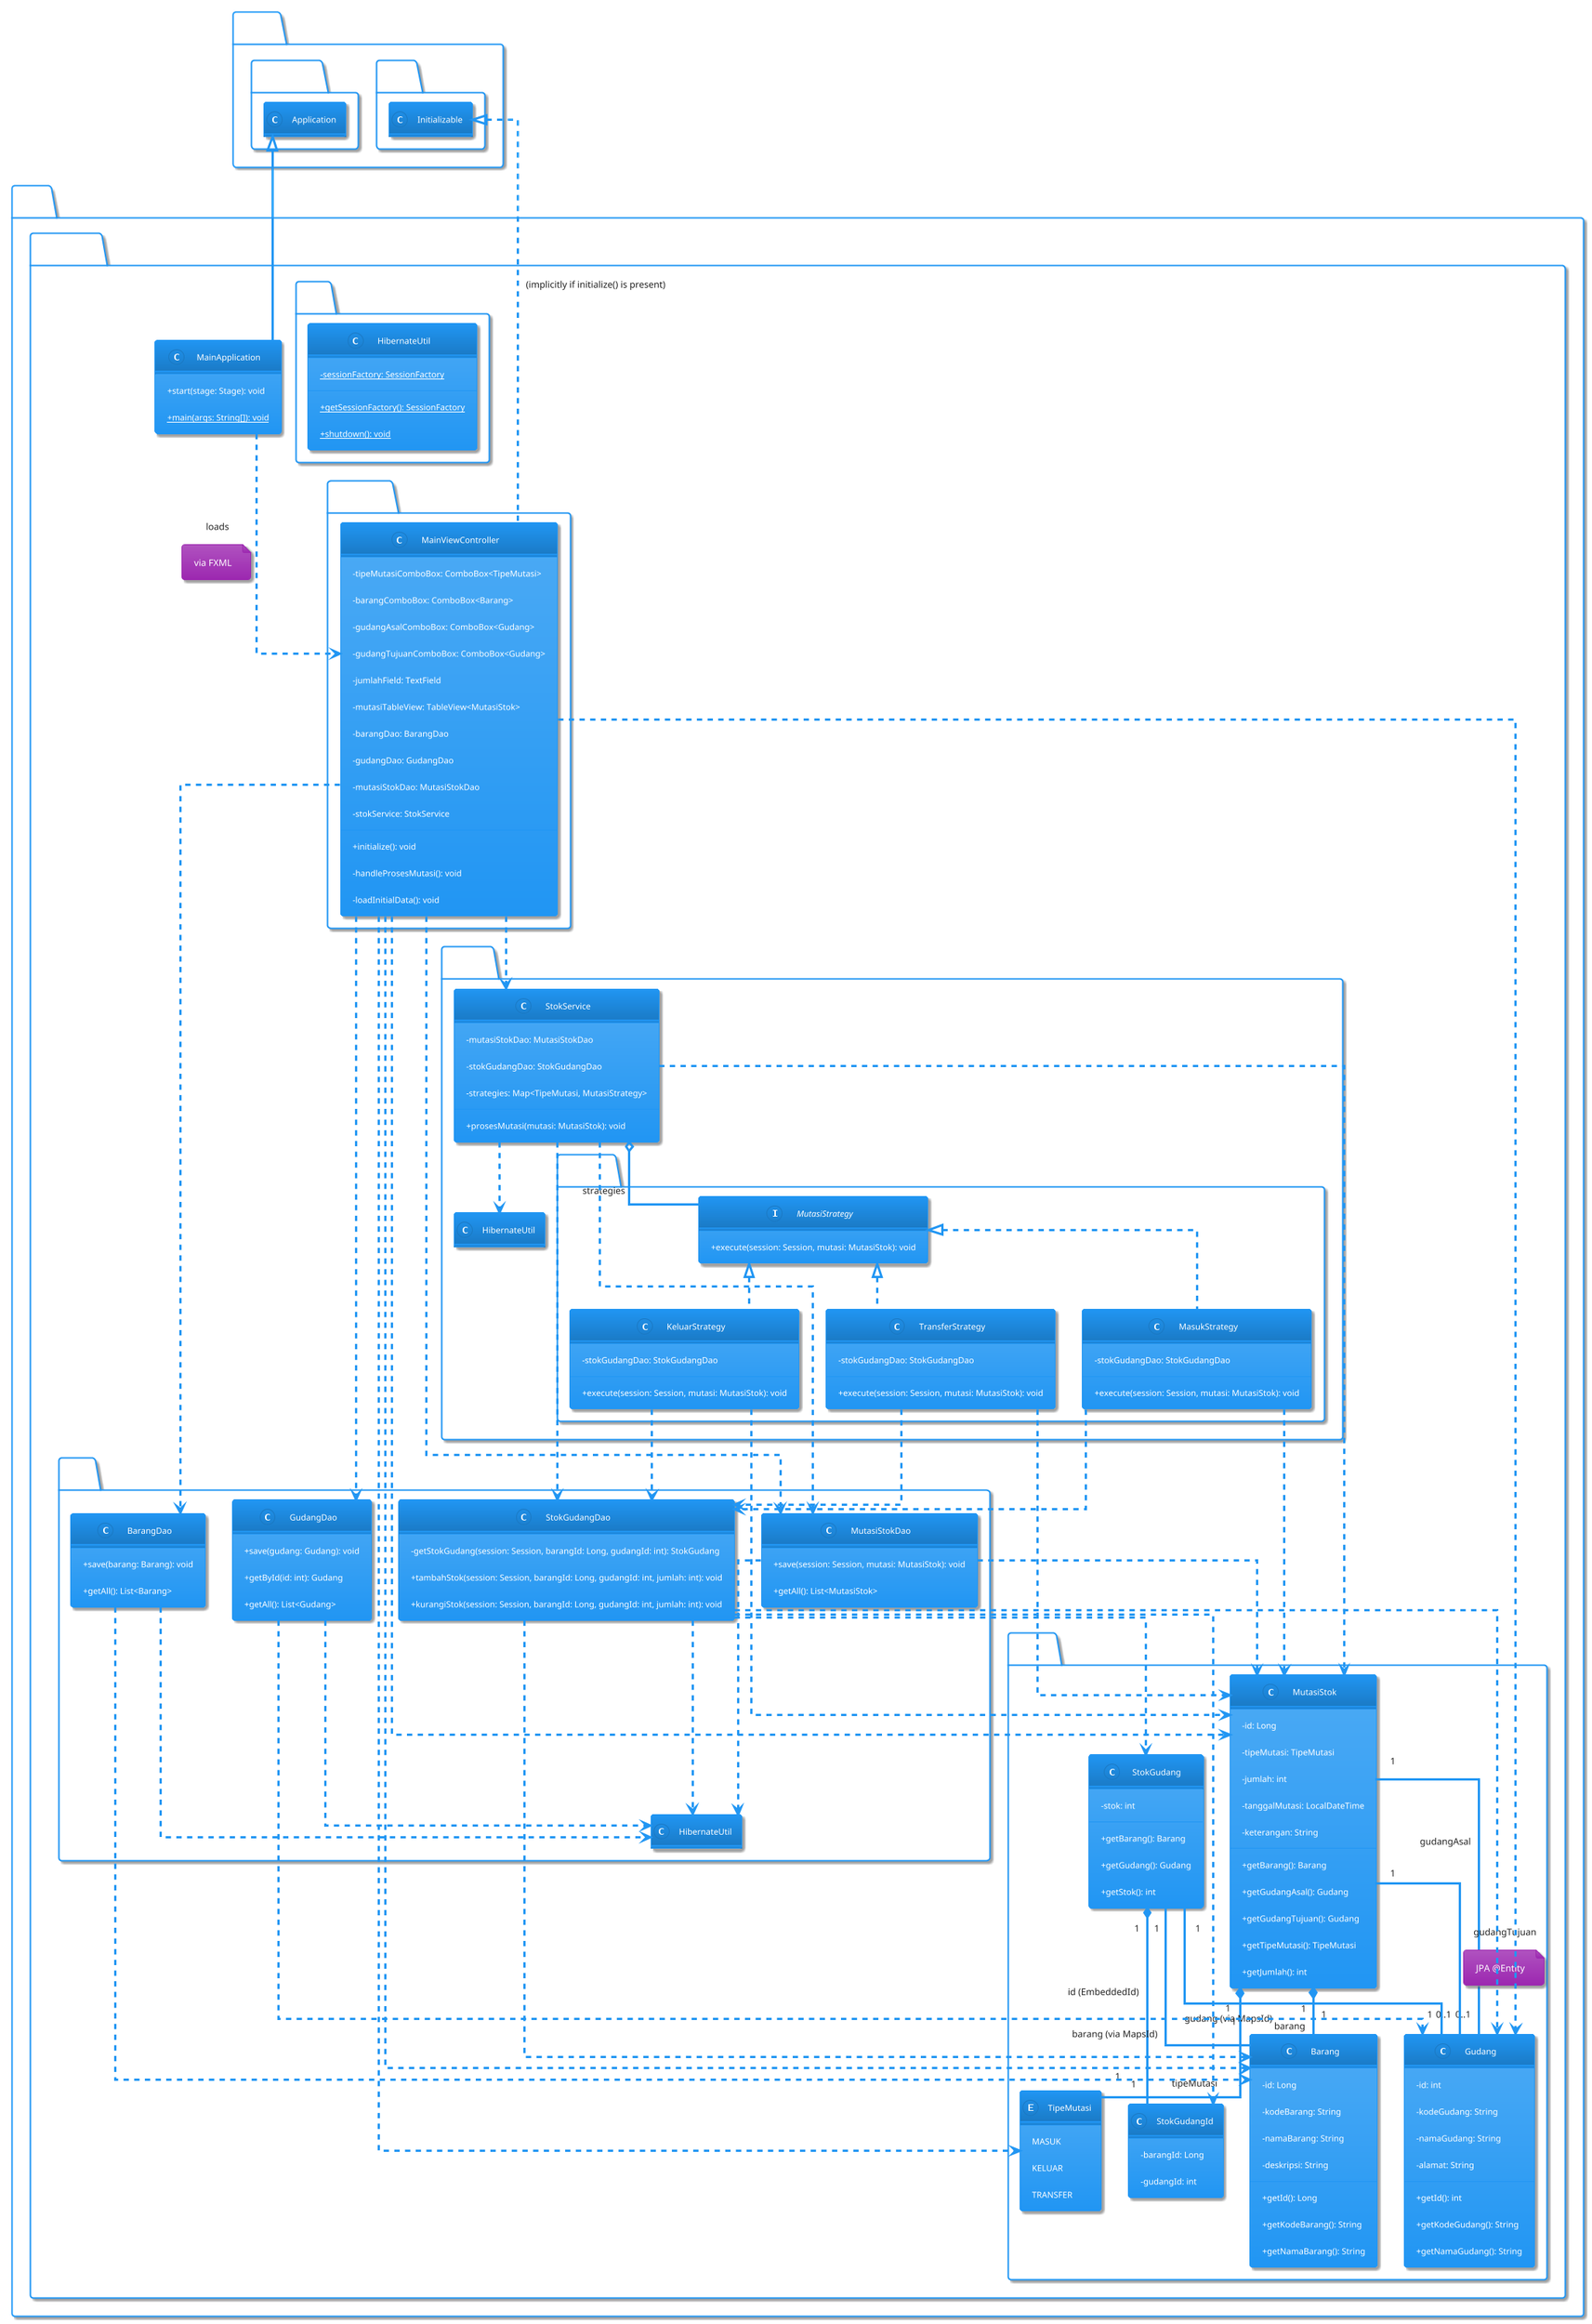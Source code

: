 @startuml
!theme materia

skinparam classAttributeIconSize 0
skinparam defaultFontName Arial
skinparam Linetype ortho

package com.mutasistok.model {
    class Barang {
        - id: Long
        - kodeBarang: String
        - namaBarang: String
        - deskripsi: String
        + getId(): Long
        + getKodeBarang(): String
        + getNamaBarang(): String
    }


    class Gudang {
        - id: int
        - kodeGudang: String
        - namaGudang: String
        - alamat: String
        + getId(): int
        + getKodeGudang(): String
        + getNamaGudang(): String
    }

    enum TipeMutasi {
        MASUK
        KELUAR
        TRANSFER
    }

    class MutasiStok {
        - id: Long
        - tipeMutasi: TipeMutasi
        - jumlah: int
        - tanggalMutasi: LocalDateTime
        - keterangan: String
        + getBarang(): Barang
        + getGudangAsal(): Gudang
        + getGudangTujuan(): Gudang
        + getTipeMutasi(): TipeMutasi
        + getJumlah(): int
    }

    MutasiStok "1" *-- "1" Barang : barang
    MutasiStok "1" *-- "1" TipeMutasi : tipeMutasi
    MutasiStok "1" -- "0..1" Gudang : gudangAsal
    MutasiStok "1" -- "0..1" Gudang : gudangTujuan

    class StokGudangId {
        - barangId: Long
        - gudangId: int
    }
    note on link: JPA @Embeddable

    class StokGudang {
        - stok: int
        + getBarang(): Barang
        + getGudang(): Gudang
        + getStok(): int
    }
    note on link: JPA @Entity
    StokGudang "1" *-- "1" StokGudangId : id (EmbeddedId)
    StokGudang "1" -- "1" Barang : barang (via MapsId)
    StokGudang "1" -- "1" Gudang : gudang (via MapsId)

}

package com.mutasistok.dao {
    class BarangDao {
        + save(barang: Barang): void
        + getAll(): List<Barang>
    }
    BarangDao ..> HibernateUtil
    BarangDao ..> Barang

    class GudangDao {
        + save(gudang: Gudang): void
        + getById(id: int): Gudang
        + getAll(): List<Gudang>
    }
    GudangDao ..> HibernateUtil
    GudangDao ..> Gudang

    class MutasiStokDao {
        + save(session: Session, mutasi: MutasiStok): void
        + getAll(): List<MutasiStok>
    }
    MutasiStokDao ..> HibernateUtil
    MutasiStokDao ..> MutasiStok

    class StokGudangDao {
        - getStokGudang(session: Session, barangId: Long, gudangId: int): StokGudang
        + tambahStok(session: Session, barangId: Long, gudangId: int, jumlah: int): void
        + kurangiStok(session: Session, barangId: Long, gudangId: int, jumlah: int): void
    }
    StokGudangDao ..> HibernateUtil
    StokGudangDao ..> StokGudang
    StokGudangDao ..> StokGudangId
    StokGudangDao ..> Barang
    StokGudangDao ..> Gudang
}

package com.mutasistok.util {
    class HibernateUtil {
        - {static} sessionFactory: SessionFactory
        + {static} getSessionFactory(): SessionFactory
        + {static} shutdown(): void
    }
}

package com.mutasistok.service.strategy {
    interface MutasiStrategy {
        + execute(session: Session, mutasi: MutasiStok): void
    }

    class MasukStrategy implements MutasiStrategy {
        - stokGudangDao: StokGudangDao
        + execute(session: Session, mutasi: MutasiStok): void
    }
    MasukStrategy ..> StokGudangDao
    MasukStrategy ..> MutasiStok

    class KeluarStrategy implements MutasiStrategy {
        - stokGudangDao: StokGudangDao
        + execute(session: Session, mutasi: MutasiStok): void
    }
    KeluarStrategy ..> StokGudangDao
    KeluarStrategy ..> MutasiStok

    class TransferStrategy implements MutasiStrategy {
        - stokGudangDao: StokGudangDao
        + execute(session: Session, mutasi: MutasiStok): void
    }
    TransferStrategy ..> StokGudangDao
    TransferStrategy ..> MutasiStok
}

package com.mutasistok.service {
    class StokService {
        - mutasiStokDao: MutasiStokDao
        - stokGudangDao: StokGudangDao
        - strategies: Map<TipeMutasi, MutasiStrategy>
        + prosesMutasi(mutasi: MutasiStok): void
    }
    StokService o-- MutasiStrategy : strategies
    StokService ..> MutasiStokDao
    StokService ..> StokGudangDao
    StokService ..> MutasiStok
    StokService ..> HibernateUtil
}

package com.mutasistok.controller {
    class MainViewController {
        - tipeMutasiComboBox: ComboBox<TipeMutasi>
        - barangComboBox: ComboBox<Barang>
        - gudangAsalComboBox: ComboBox<Gudang>
        - gudangTujuanComboBox: ComboBox<Gudang>
        - jumlahField: TextField
        - mutasiTableView: TableView<MutasiStok>
        - barangDao: BarangDao
        - gudangDao: GudangDao
        - mutasiStokDao: MutasiStokDao
        - stokService: StokService
        + initialize(): void
        - handleProsesMutasi(): void
        - loadInitialData(): void
    }
    MainViewController ..> BarangDao
    MainViewController ..> GudangDao
    MainViewController ..> MutasiStokDao
    MainViewController ..> StokService
    MainViewController ..> TipeMutasi
    MainViewController ..> Barang
    MainViewController ..> Gudang
    MainViewController ..> MutasiStok
}

package com.mutasistok {
    class MainApplication {
        + start(stage: Stage): void
        + {static} main(args: String[]): void
    }
    MainApplication ..> MainViewController : loads
    note on link: via FXML
}

"javafx.application.Application" <|-- MainApplication
"javafx.fxml.Initializable" <|.. MainViewController : (implicitly if initialize() is present)

hide empty members
@enduml